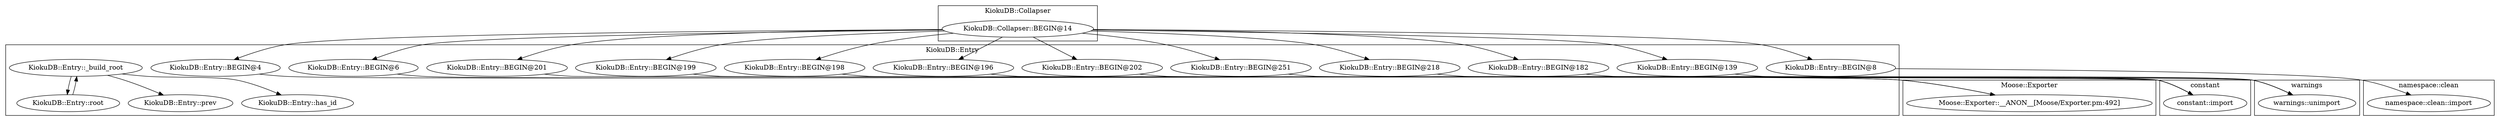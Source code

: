 digraph {
graph [overlap=false]
subgraph cluster_constant {
	label="constant";
	"constant::import";
}
subgraph cluster_namespace_clean {
	label="namespace::clean";
	"namespace::clean::import";
}
subgraph cluster_warnings {
	label="warnings";
	"warnings::unimport";
}
subgraph cluster_KiokuDB_Collapser {
	label="KiokuDB::Collapser";
	"KiokuDB::Collapser::BEGIN@14";
}
subgraph cluster_KiokuDB_Entry {
	label="KiokuDB::Entry";
	"KiokuDB::Entry::BEGIN@6";
	"KiokuDB::Entry::prev";
	"KiokuDB::Entry::root";
	"KiokuDB::Entry::BEGIN@202";
	"KiokuDB::Entry::BEGIN@196";
	"KiokuDB::Entry::BEGIN@182";
	"KiokuDB::Entry::BEGIN@4";
	"KiokuDB::Entry::has_id";
	"KiokuDB::Entry::_build_root";
	"KiokuDB::Entry::BEGIN@218";
	"KiokuDB::Entry::BEGIN@251";
	"KiokuDB::Entry::BEGIN@8";
	"KiokuDB::Entry::BEGIN@198";
	"KiokuDB::Entry::BEGIN@199";
	"KiokuDB::Entry::BEGIN@201";
	"KiokuDB::Entry::BEGIN@139";
}
subgraph cluster_Moose_Exporter {
	label="Moose::Exporter";
	"Moose::Exporter::__ANON__[Moose/Exporter.pm:492]";
}
"KiokuDB::Collapser::BEGIN@14" -> "KiokuDB::Entry::BEGIN@202";
"KiokuDB::Collapser::BEGIN@14" -> "KiokuDB::Entry::BEGIN@218";
"KiokuDB::Entry::root" -> "KiokuDB::Entry::_build_root";
"KiokuDB::Collapser::BEGIN@14" -> "KiokuDB::Entry::BEGIN@199";
"KiokuDB::Entry::_build_root" -> "KiokuDB::Entry::has_id";
"KiokuDB::Collapser::BEGIN@14" -> "KiokuDB::Entry::BEGIN@139";
"KiokuDB::Collapser::BEGIN@14" -> "KiokuDB::Entry::BEGIN@4";
"KiokuDB::Entry::BEGIN@196" -> "constant::import";
"KiokuDB::Entry::BEGIN@198" -> "constant::import";
"KiokuDB::Entry::BEGIN@202" -> "constant::import";
"KiokuDB::Entry::BEGIN@201" -> "constant::import";
"KiokuDB::Entry::BEGIN@199" -> "constant::import";
"KiokuDB::Entry::BEGIN@8" -> "namespace::clean::import";
"KiokuDB::Collapser::BEGIN@14" -> "KiokuDB::Entry::BEGIN@251";
"KiokuDB::Entry::BEGIN@6" -> "Moose::Exporter::__ANON__[Moose/Exporter.pm:492]";
"KiokuDB::Entry::BEGIN@4" -> "Moose::Exporter::__ANON__[Moose/Exporter.pm:492]";
"KiokuDB::Collapser::BEGIN@14" -> "KiokuDB::Entry::BEGIN@6";
"KiokuDB::Collapser::BEGIN@14" -> "KiokuDB::Entry::BEGIN@182";
"KiokuDB::Entry::BEGIN@218" -> "warnings::unimport";
"KiokuDB::Entry::BEGIN@139" -> "warnings::unimport";
"KiokuDB::Entry::BEGIN@251" -> "warnings::unimport";
"KiokuDB::Entry::BEGIN@182" -> "warnings::unimport";
"KiokuDB::Collapser::BEGIN@14" -> "KiokuDB::Entry::BEGIN@8";
"KiokuDB::Collapser::BEGIN@14" -> "KiokuDB::Entry::BEGIN@196";
"KiokuDB::Collapser::BEGIN@14" -> "KiokuDB::Entry::BEGIN@198";
"KiokuDB::Collapser::BEGIN@14" -> "KiokuDB::Entry::BEGIN@201";
"KiokuDB::Entry::_build_root" -> "KiokuDB::Entry::root";
"KiokuDB::Entry::_build_root" -> "KiokuDB::Entry::prev";
}
